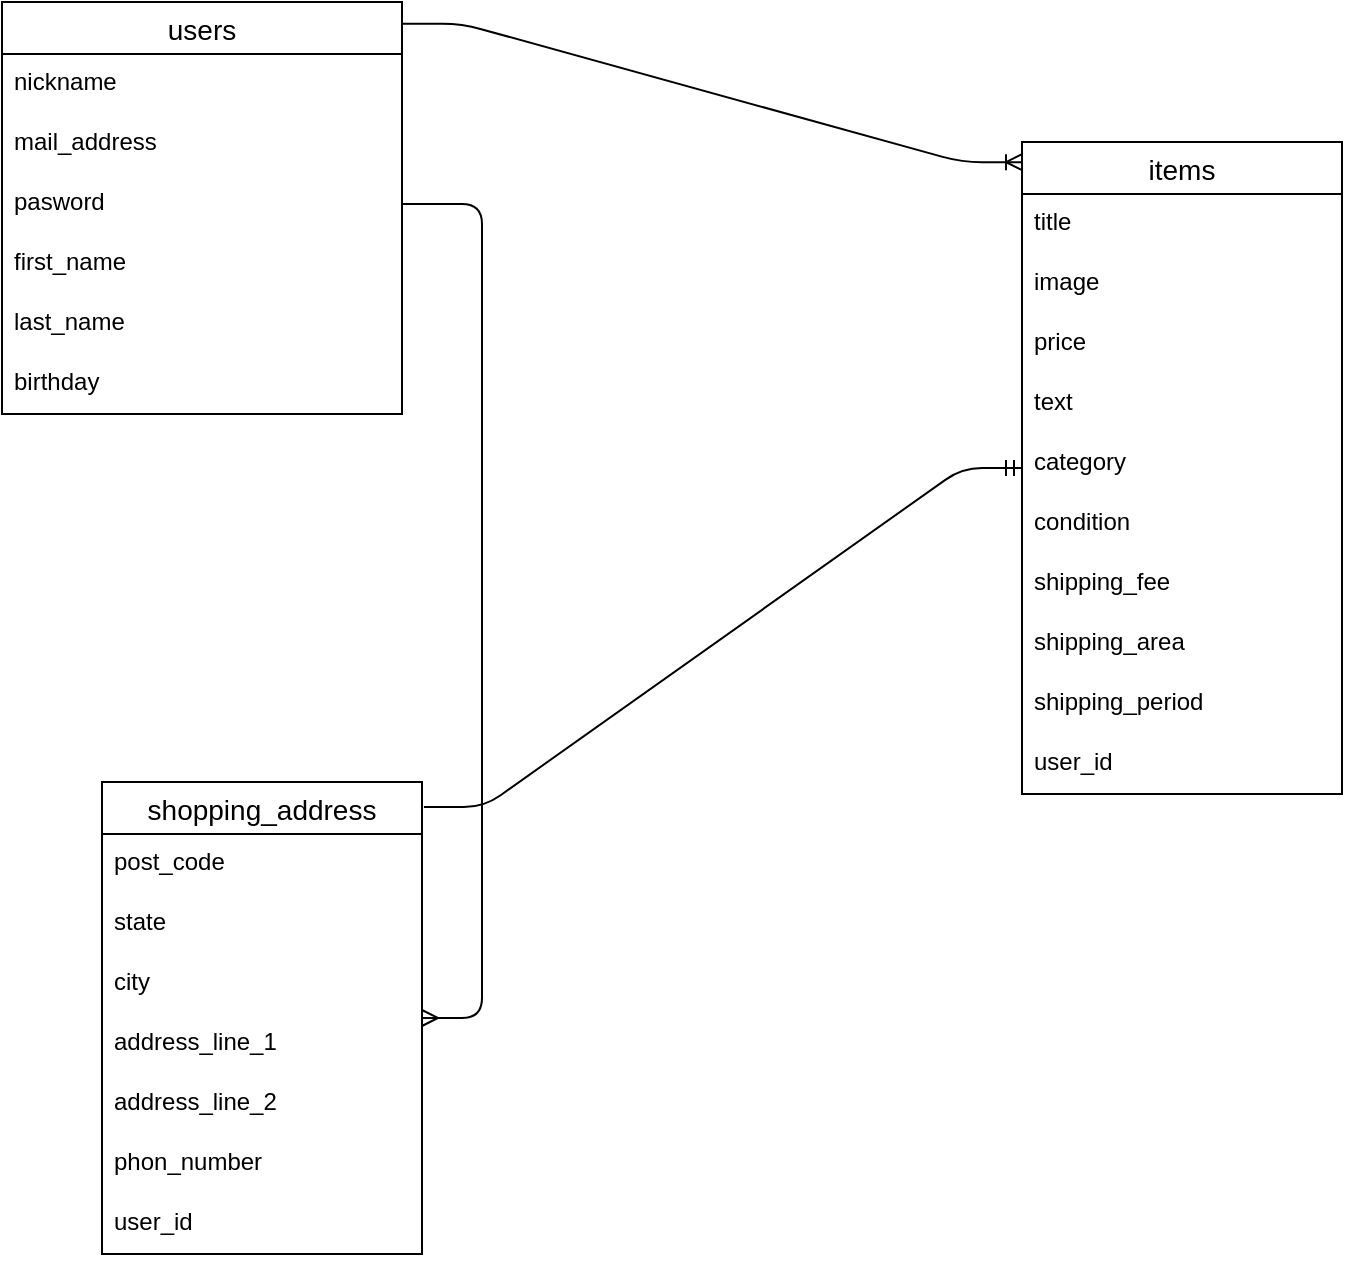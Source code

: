 <mxfile>
    <diagram id="RfighBKCNRxWv2pwkzbd" name="ページ1">
        <mxGraphModel dx="179" dy="554" grid="1" gridSize="10" guides="1" tooltips="1" connect="1" arrows="1" fold="1" page="1" pageScale="1" pageWidth="827" pageHeight="1169" math="0" shadow="0">
            <root>
                <mxCell id="0"/>
                <mxCell id="1" parent="0"/>
                <mxCell id="Rj2p4vGttsBRTlxw5qkl-1" value="users" style="swimlane;fontStyle=0;childLayout=stackLayout;horizontal=1;startSize=26;horizontalStack=0;resizeParent=1;resizeParentMax=0;resizeLast=0;collapsible=1;marginBottom=0;align=center;fontSize=14;" parent="1" vertex="1">
                    <mxGeometry x="80" y="120" width="200" height="206" as="geometry">
                        <mxRectangle x="-10" y="120" width="70" height="26" as="alternateBounds"/>
                    </mxGeometry>
                </mxCell>
                <mxCell id="Rj2p4vGttsBRTlxw5qkl-2" value="nickname" style="text;strokeColor=none;fillColor=none;spacingLeft=4;spacingRight=4;overflow=hidden;rotatable=0;points=[[0,0.5],[1,0.5]];portConstraint=eastwest;fontSize=12;" parent="Rj2p4vGttsBRTlxw5qkl-1" vertex="1">
                    <mxGeometry y="26" width="200" height="30" as="geometry"/>
                </mxCell>
                <mxCell id="Rj2p4vGttsBRTlxw5qkl-3" value="mail_address" style="text;strokeColor=none;fillColor=none;spacingLeft=4;spacingRight=4;overflow=hidden;rotatable=0;points=[[0,0.5],[1,0.5]];portConstraint=eastwest;fontSize=12;" parent="Rj2p4vGttsBRTlxw5qkl-1" vertex="1">
                    <mxGeometry y="56" width="200" height="30" as="geometry"/>
                </mxCell>
                <mxCell id="Rj2p4vGttsBRTlxw5qkl-4" value="pasword" style="text;strokeColor=none;fillColor=none;spacingLeft=4;spacingRight=4;overflow=hidden;rotatable=0;points=[[0,0.5],[1,0.5]];portConstraint=eastwest;fontSize=12;" parent="Rj2p4vGttsBRTlxw5qkl-1" vertex="1">
                    <mxGeometry y="86" width="200" height="30" as="geometry"/>
                </mxCell>
                <mxCell id="Rj2p4vGttsBRTlxw5qkl-5" value="first_name" style="text;strokeColor=none;fillColor=none;spacingLeft=4;spacingRight=4;overflow=hidden;rotatable=0;points=[[0,0.5],[1,0.5]];portConstraint=eastwest;fontSize=12;" parent="Rj2p4vGttsBRTlxw5qkl-1" vertex="1">
                    <mxGeometry y="116" width="200" height="30" as="geometry"/>
                </mxCell>
                <mxCell id="8" style="edgeStyle=none;html=1;exitX=1;exitY=0.5;exitDx=0;exitDy=0;entryX=1;entryY=0.5;entryDx=0;entryDy=0;" edge="1" parent="Rj2p4vGttsBRTlxw5qkl-1" source="Rj2p4vGttsBRTlxw5qkl-6" target="Rj2p4vGttsBRTlxw5qkl-6">
                    <mxGeometry relative="1" as="geometry"/>
                </mxCell>
                <mxCell id="Rj2p4vGttsBRTlxw5qkl-6" value="last_name" style="text;strokeColor=none;fillColor=none;spacingLeft=4;spacingRight=4;overflow=hidden;rotatable=0;points=[[0,0.5],[1,0.5]];portConstraint=eastwest;fontSize=12;" parent="Rj2p4vGttsBRTlxw5qkl-1" vertex="1">
                    <mxGeometry y="146" width="200" height="30" as="geometry"/>
                </mxCell>
                <mxCell id="Rj2p4vGttsBRTlxw5qkl-9" value="birthday" style="text;strokeColor=none;fillColor=none;spacingLeft=4;spacingRight=4;overflow=hidden;rotatable=0;points=[[0,0.5],[1,0.5]];portConstraint=eastwest;fontSize=12;" parent="Rj2p4vGttsBRTlxw5qkl-1" vertex="1">
                    <mxGeometry y="176" width="200" height="30" as="geometry"/>
                </mxCell>
                <mxCell id="Rj2p4vGttsBRTlxw5qkl-10" value="items" style="swimlane;fontStyle=0;childLayout=stackLayout;horizontal=1;startSize=26;horizontalStack=0;resizeParent=1;resizeParentMax=0;resizeLast=0;collapsible=1;marginBottom=0;align=center;fontSize=14;" parent="1" vertex="1">
                    <mxGeometry x="590" y="190" width="160" height="326" as="geometry">
                        <mxRectangle x="300" y="190" width="70" height="26" as="alternateBounds"/>
                    </mxGeometry>
                </mxCell>
                <mxCell id="Rj2p4vGttsBRTlxw5qkl-13" value="title" style="text;strokeColor=none;fillColor=none;spacingLeft=4;spacingRight=4;overflow=hidden;rotatable=0;points=[[0,0.5],[1,0.5]];portConstraint=eastwest;fontSize=12;" parent="Rj2p4vGttsBRTlxw5qkl-10" vertex="1">
                    <mxGeometry y="26" width="160" height="30" as="geometry"/>
                </mxCell>
                <mxCell id="Rj2p4vGttsBRTlxw5qkl-11" value="image" style="text;strokeColor=none;fillColor=none;spacingLeft=4;spacingRight=4;overflow=hidden;rotatable=0;points=[[0,0.5],[1,0.5]];portConstraint=eastwest;fontSize=12;" parent="Rj2p4vGttsBRTlxw5qkl-10" vertex="1">
                    <mxGeometry y="56" width="160" height="30" as="geometry"/>
                </mxCell>
                <mxCell id="Rj2p4vGttsBRTlxw5qkl-12" value="price" style="text;strokeColor=none;fillColor=none;spacingLeft=4;spacingRight=4;overflow=hidden;rotatable=0;points=[[0,0.5],[1,0.5]];portConstraint=eastwest;fontSize=12;" parent="Rj2p4vGttsBRTlxw5qkl-10" vertex="1">
                    <mxGeometry y="86" width="160" height="30" as="geometry"/>
                </mxCell>
                <mxCell id="13" value="text" style="text;strokeColor=none;fillColor=none;spacingLeft=4;spacingRight=4;overflow=hidden;rotatable=0;points=[[0,0.5],[1,0.5]];portConstraint=eastwest;fontSize=12;" vertex="1" parent="Rj2p4vGttsBRTlxw5qkl-10">
                    <mxGeometry y="116" width="160" height="30" as="geometry"/>
                </mxCell>
                <mxCell id="18" value="category" style="text;strokeColor=none;fillColor=none;spacingLeft=4;spacingRight=4;overflow=hidden;rotatable=0;points=[[0,0.5],[1,0.5]];portConstraint=eastwest;fontSize=12;" vertex="1" parent="Rj2p4vGttsBRTlxw5qkl-10">
                    <mxGeometry y="146" width="160" height="30" as="geometry"/>
                </mxCell>
                <mxCell id="17" value="condition" style="text;strokeColor=none;fillColor=none;spacingLeft=4;spacingRight=4;overflow=hidden;rotatable=0;points=[[0,0.5],[1,0.5]];portConstraint=eastwest;fontSize=12;" vertex="1" parent="Rj2p4vGttsBRTlxw5qkl-10">
                    <mxGeometry y="176" width="160" height="30" as="geometry"/>
                </mxCell>
                <mxCell id="19" value="shipping_fee" style="text;strokeColor=none;fillColor=none;spacingLeft=4;spacingRight=4;overflow=hidden;rotatable=0;points=[[0,0.5],[1,0.5]];portConstraint=eastwest;fontSize=12;" vertex="1" parent="Rj2p4vGttsBRTlxw5qkl-10">
                    <mxGeometry y="206" width="160" height="30" as="geometry"/>
                </mxCell>
                <mxCell id="20" value="shipping_area" style="text;strokeColor=none;fillColor=none;spacingLeft=4;spacingRight=4;overflow=hidden;rotatable=0;points=[[0,0.5],[1,0.5]];portConstraint=eastwest;fontSize=12;" vertex="1" parent="Rj2p4vGttsBRTlxw5qkl-10">
                    <mxGeometry y="236" width="160" height="30" as="geometry"/>
                </mxCell>
                <mxCell id="21" value="shipping_period" style="text;strokeColor=none;fillColor=none;spacingLeft=4;spacingRight=4;overflow=hidden;rotatable=0;points=[[0,0.5],[1,0.5]];portConstraint=eastwest;fontSize=12;" vertex="1" parent="Rj2p4vGttsBRTlxw5qkl-10">
                    <mxGeometry y="266" width="160" height="30" as="geometry"/>
                </mxCell>
                <mxCell id="7" value="user_id" style="text;strokeColor=none;fillColor=none;spacingLeft=4;spacingRight=4;overflow=hidden;rotatable=0;points=[[0,0.5],[1,0.5]];portConstraint=eastwest;fontSize=12;" vertex="1" parent="Rj2p4vGttsBRTlxw5qkl-10">
                    <mxGeometry y="296" width="160" height="30" as="geometry"/>
                </mxCell>
                <mxCell id="2" value="shopping_address" style="swimlane;fontStyle=0;childLayout=stackLayout;horizontal=1;startSize=26;horizontalStack=0;resizeParent=1;resizeParentMax=0;resizeLast=0;collapsible=1;marginBottom=0;align=center;fontSize=14;" vertex="1" parent="1">
                    <mxGeometry x="130" y="510" width="160" height="236" as="geometry"/>
                </mxCell>
                <mxCell id="3" value="post_code" style="text;strokeColor=none;fillColor=none;spacingLeft=4;spacingRight=4;overflow=hidden;rotatable=0;points=[[0,0.5],[1,0.5]];portConstraint=eastwest;fontSize=12;" vertex="1" parent="2">
                    <mxGeometry y="26" width="160" height="30" as="geometry"/>
                </mxCell>
                <mxCell id="4" value="state" style="text;strokeColor=none;fillColor=none;spacingLeft=4;spacingRight=4;overflow=hidden;rotatable=0;points=[[0,0.5],[1,0.5]];portConstraint=eastwest;fontSize=12;" vertex="1" parent="2">
                    <mxGeometry y="56" width="160" height="30" as="geometry"/>
                </mxCell>
                <mxCell id="5" value="city" style="text;strokeColor=none;fillColor=none;spacingLeft=4;spacingRight=4;overflow=hidden;rotatable=0;points=[[0,0.5],[1,0.5]];portConstraint=eastwest;fontSize=12;" vertex="1" parent="2">
                    <mxGeometry y="86" width="160" height="30" as="geometry"/>
                </mxCell>
                <mxCell id="14" value="address_line_1" style="text;strokeColor=none;fillColor=none;spacingLeft=4;spacingRight=4;overflow=hidden;rotatable=0;points=[[0,0.5],[1,0.5]];portConstraint=eastwest;fontSize=12;" vertex="1" parent="2">
                    <mxGeometry y="116" width="160" height="30" as="geometry"/>
                </mxCell>
                <mxCell id="15" value="address_line_2" style="text;strokeColor=none;fillColor=none;spacingLeft=4;spacingRight=4;overflow=hidden;rotatable=0;points=[[0,0.5],[1,0.5]];portConstraint=eastwest;fontSize=12;" vertex="1" parent="2">
                    <mxGeometry y="146" width="160" height="30" as="geometry"/>
                </mxCell>
                <mxCell id="16" value="phon_number" style="text;strokeColor=none;fillColor=none;spacingLeft=4;spacingRight=4;overflow=hidden;rotatable=0;points=[[0,0.5],[1,0.5]];portConstraint=eastwest;fontSize=12;" vertex="1" parent="2">
                    <mxGeometry y="176" width="160" height="30" as="geometry"/>
                </mxCell>
                <mxCell id="29" value="user_id" style="text;strokeColor=none;fillColor=none;spacingLeft=4;spacingRight=4;overflow=hidden;rotatable=0;points=[[0,0.5],[1,0.5]];portConstraint=eastwest;fontSize=12;" vertex="1" parent="2">
                    <mxGeometry y="206" width="160" height="30" as="geometry"/>
                </mxCell>
                <mxCell id="24" value="" style="edgeStyle=entityRelationEdgeStyle;fontSize=12;html=1;endArrow=ERoneToMany;exitX=1;exitY=0.053;exitDx=0;exitDy=0;exitPerimeter=0;entryX=0;entryY=0.031;entryDx=0;entryDy=0;entryPerimeter=0;" edge="1" parent="1" source="Rj2p4vGttsBRTlxw5qkl-1" target="Rj2p4vGttsBRTlxw5qkl-10">
                    <mxGeometry width="100" height="100" relative="1" as="geometry">
                        <mxPoint x="180" y="430" as="sourcePoint"/>
                        <mxPoint x="280" y="330" as="targetPoint"/>
                    </mxGeometry>
                </mxCell>
                <mxCell id="26" value="" style="edgeStyle=entityRelationEdgeStyle;fontSize=12;html=1;endArrow=ERmany;exitX=1;exitY=0.5;exitDx=0;exitDy=0;" edge="1" parent="1" source="Rj2p4vGttsBRTlxw5qkl-4" target="2">
                    <mxGeometry width="100" height="100" relative="1" as="geometry">
                        <mxPoint x="290" y="220" as="sourcePoint"/>
                        <mxPoint x="50" y="450" as="targetPoint"/>
                    </mxGeometry>
                </mxCell>
                <mxCell id="28" value="" style="edgeStyle=entityRelationEdgeStyle;fontSize=12;html=1;endArrow=ERmandOne;exitX=1.006;exitY=0.053;exitDx=0;exitDy=0;exitPerimeter=0;" edge="1" parent="1" source="2" target="Rj2p4vGttsBRTlxw5qkl-10">
                    <mxGeometry width="100" height="100" relative="1" as="geometry">
                        <mxPoint x="270" y="613" as="sourcePoint"/>
                        <mxPoint x="370" y="513" as="targetPoint"/>
                    </mxGeometry>
                </mxCell>
            </root>
        </mxGraphModel>
    </diagram>
</mxfile>